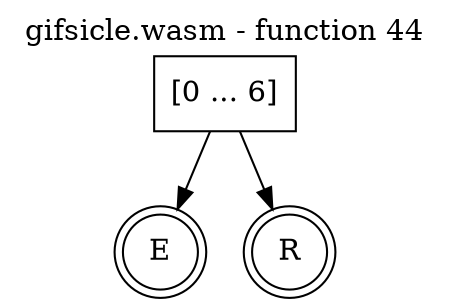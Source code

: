 digraph finite_state_machine {
    label = "gifsicle.wasm - function 44"
    labelloc =  t
    labelfontsize = 16
    labelfontcolor = black
    labelfontname = "Helvetica"
    node [shape = doublecircle]; E R ;
    node [shape = box];
    node [shape=box, color=black, style=solid] 0[label="[0 ... 6]"]
    0 -> E;
    0 -> R;
}
